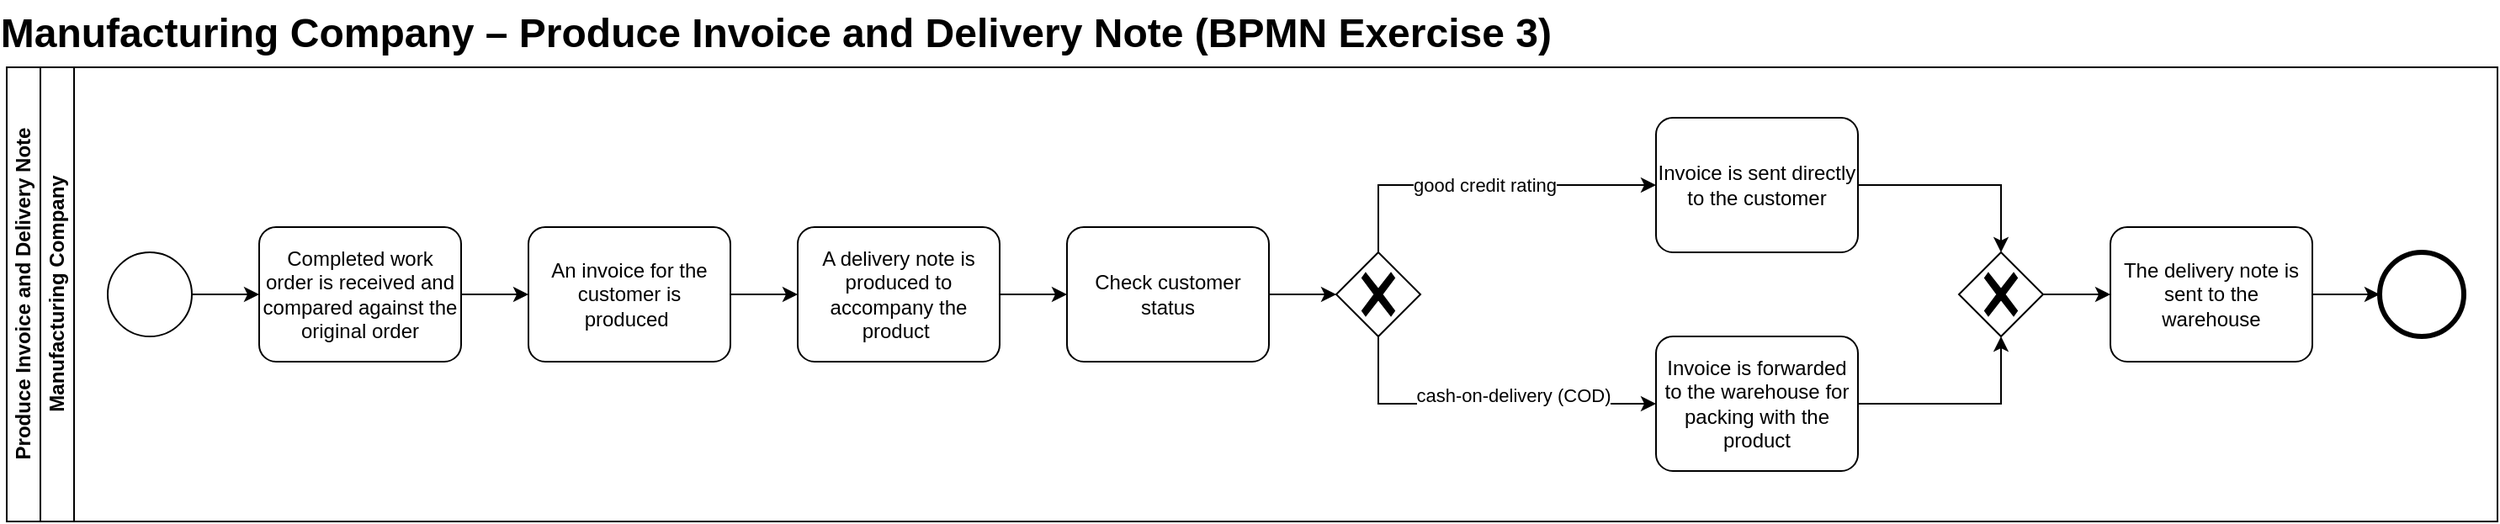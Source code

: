 <mxfile version="20.5.1" type="github">
  <diagram id="i505uTj9jNunIqEYuS5m" name="第 1 页">
    <mxGraphModel dx="603" dy="790" grid="1" gridSize="10" guides="1" tooltips="1" connect="1" arrows="1" fold="1" page="1" pageScale="1" pageWidth="827" pageHeight="1169" math="0" shadow="0">
      <root>
        <mxCell id="0" />
        <mxCell id="1" parent="0" />
        <mxCell id="6hNbcYGKXFEUJrrH9xau-1" value="Manufacturing Company – Produce Invoice and Delivery Note (BPMN Exercise 3)&amp;nbsp;" style="text;strokeColor=none;fillColor=none;html=1;fontSize=24;fontStyle=1;verticalAlign=middle;align=center;" vertex="1" parent="1">
          <mxGeometry x="430" y="10" width="100" height="40" as="geometry" />
        </mxCell>
        <mxCell id="6hNbcYGKXFEUJrrH9xau-2" value="Produce Invoice and Delivery Note" style="swimlane;html=1;childLayout=stackLayout;resizeParent=1;resizeParentMax=0;horizontal=0;startSize=20;horizontalStack=0;" vertex="1" parent="1">
          <mxGeometry x="20" y="50" width="1480" height="270" as="geometry" />
        </mxCell>
        <mxCell id="6hNbcYGKXFEUJrrH9xau-3" value="Manufacturing Company" style="swimlane;html=1;startSize=20;horizontal=0;" vertex="1" parent="6hNbcYGKXFEUJrrH9xau-2">
          <mxGeometry x="20" width="1460" height="270" as="geometry" />
        </mxCell>
        <mxCell id="6hNbcYGKXFEUJrrH9xau-10" value="" style="edgeStyle=orthogonalEdgeStyle;rounded=0;orthogonalLoop=1;jettySize=auto;html=1;" edge="1" parent="6hNbcYGKXFEUJrrH9xau-3" source="6hNbcYGKXFEUJrrH9xau-6" target="6hNbcYGKXFEUJrrH9xau-9">
          <mxGeometry relative="1" as="geometry" />
        </mxCell>
        <mxCell id="6hNbcYGKXFEUJrrH9xau-6" value="Completed work order is received and compared against the original order" style="points=[[0.25,0,0],[0.5,0,0],[0.75,0,0],[1,0.25,0],[1,0.5,0],[1,0.75,0],[0.75,1,0],[0.5,1,0],[0.25,1,0],[0,0.75,0],[0,0.5,0],[0,0.25,0]];shape=mxgraph.bpmn.task;whiteSpace=wrap;rectStyle=rounded;size=10;taskMarker=abstract;" vertex="1" parent="6hNbcYGKXFEUJrrH9xau-3">
          <mxGeometry x="130" y="95" width="120" height="80" as="geometry" />
        </mxCell>
        <mxCell id="6hNbcYGKXFEUJrrH9xau-8" style="edgeStyle=orthogonalEdgeStyle;rounded=0;orthogonalLoop=1;jettySize=auto;html=1;" edge="1" parent="6hNbcYGKXFEUJrrH9xau-3" source="6hNbcYGKXFEUJrrH9xau-7" target="6hNbcYGKXFEUJrrH9xau-6">
          <mxGeometry relative="1" as="geometry" />
        </mxCell>
        <mxCell id="6hNbcYGKXFEUJrrH9xau-7" value="" style="points=[[0.145,0.145,0],[0.5,0,0],[0.855,0.145,0],[1,0.5,0],[0.855,0.855,0],[0.5,1,0],[0.145,0.855,0],[0,0.5,0]];shape=mxgraph.bpmn.event;html=1;verticalLabelPosition=bottom;labelBackgroundColor=#ffffff;verticalAlign=top;align=center;perimeter=ellipsePerimeter;outlineConnect=0;aspect=fixed;outline=standard;symbol=general;" vertex="1" parent="6hNbcYGKXFEUJrrH9xau-3">
          <mxGeometry x="40" y="110" width="50" height="50" as="geometry" />
        </mxCell>
        <mxCell id="6hNbcYGKXFEUJrrH9xau-9" value="An invoice for the customer is produced " style="points=[[0.25,0,0],[0.5,0,0],[0.75,0,0],[1,0.25,0],[1,0.5,0],[1,0.75,0],[0.75,1,0],[0.5,1,0],[0.25,1,0],[0,0.75,0],[0,0.5,0],[0,0.25,0]];shape=mxgraph.bpmn.task;whiteSpace=wrap;rectStyle=rounded;size=10;taskMarker=abstract;" vertex="1" parent="6hNbcYGKXFEUJrrH9xau-3">
          <mxGeometry x="290" y="95" width="120" height="80" as="geometry" />
        </mxCell>
        <mxCell id="6hNbcYGKXFEUJrrH9xau-14" value="" style="points=[[0.25,0.25,0],[0.5,0,0],[0.75,0.25,0],[1,0.5,0],[0.75,0.75,0],[0.5,1,0],[0.25,0.75,0],[0,0.5,0]];shape=mxgraph.bpmn.gateway2;html=1;verticalLabelPosition=bottom;labelBackgroundColor=#ffffff;verticalAlign=top;align=center;perimeter=rhombusPerimeter;outlineConnect=0;outline=none;symbol=none;gwType=exclusive;" vertex="1" parent="6hNbcYGKXFEUJrrH9xau-3">
          <mxGeometry x="770" y="110" width="50" height="50" as="geometry" />
        </mxCell>
        <mxCell id="6hNbcYGKXFEUJrrH9xau-21" value="Invoice is sent directly to the customer" style="points=[[0.25,0,0],[0.5,0,0],[0.75,0,0],[1,0.25,0],[1,0.5,0],[1,0.75,0],[0.75,1,0],[0.5,1,0],[0.25,1,0],[0,0.75,0],[0,0.5,0],[0,0.25,0]];shape=mxgraph.bpmn.task;whiteSpace=wrap;rectStyle=rounded;size=10;taskMarker=abstract;" vertex="1" parent="6hNbcYGKXFEUJrrH9xau-3">
          <mxGeometry x="960" y="30" width="120" height="80" as="geometry" />
        </mxCell>
        <mxCell id="6hNbcYGKXFEUJrrH9xau-22" value="good credit rating" style="edgeStyle=orthogonalEdgeStyle;rounded=0;orthogonalLoop=1;jettySize=auto;html=1;" edge="1" parent="6hNbcYGKXFEUJrrH9xau-3" source="6hNbcYGKXFEUJrrH9xau-14" target="6hNbcYGKXFEUJrrH9xau-21">
          <mxGeometry relative="1" as="geometry">
            <Array as="points">
              <mxPoint x="795" y="70" />
            </Array>
          </mxGeometry>
        </mxCell>
        <mxCell id="6hNbcYGKXFEUJrrH9xau-34" style="edgeStyle=orthogonalEdgeStyle;rounded=0;orthogonalLoop=1;jettySize=auto;html=1;" edge="1" parent="6hNbcYGKXFEUJrrH9xau-3" source="6hNbcYGKXFEUJrrH9xau-28" target="6hNbcYGKXFEUJrrH9xau-33">
          <mxGeometry relative="1" as="geometry" />
        </mxCell>
        <mxCell id="6hNbcYGKXFEUJrrH9xau-28" value="" style="points=[[0.25,0.25,0],[0.5,0,0],[0.75,0.25,0],[1,0.5,0],[0.75,0.75,0],[0.5,1,0],[0.25,0.75,0],[0,0.5,0]];shape=mxgraph.bpmn.gateway2;html=1;verticalLabelPosition=bottom;labelBackgroundColor=#ffffff;verticalAlign=top;align=center;perimeter=rhombusPerimeter;outlineConnect=0;outline=none;symbol=none;gwType=exclusive;" vertex="1" parent="6hNbcYGKXFEUJrrH9xau-3">
          <mxGeometry x="1140" y="110" width="50" height="50" as="geometry" />
        </mxCell>
        <mxCell id="6hNbcYGKXFEUJrrH9xau-31" style="edgeStyle=orthogonalEdgeStyle;rounded=0;orthogonalLoop=1;jettySize=auto;html=1;" edge="1" parent="6hNbcYGKXFEUJrrH9xau-3" source="6hNbcYGKXFEUJrrH9xau-21" target="6hNbcYGKXFEUJrrH9xau-28">
          <mxGeometry relative="1" as="geometry">
            <Array as="points">
              <mxPoint x="1165" y="70" />
            </Array>
          </mxGeometry>
        </mxCell>
        <mxCell id="6hNbcYGKXFEUJrrH9xau-33" value="The delivery note is sent to the warehouse" style="points=[[0.25,0,0],[0.5,0,0],[0.75,0,0],[1,0.25,0],[1,0.5,0],[1,0.75,0],[0.75,1,0],[0.5,1,0],[0.25,1,0],[0,0.75,0],[0,0.5,0],[0,0.25,0]];shape=mxgraph.bpmn.task;whiteSpace=wrap;rectStyle=rounded;size=10;taskMarker=abstract;" vertex="1" parent="6hNbcYGKXFEUJrrH9xau-3">
          <mxGeometry x="1230" y="95" width="120" height="80" as="geometry" />
        </mxCell>
        <mxCell id="6hNbcYGKXFEUJrrH9xau-17" style="edgeStyle=orthogonalEdgeStyle;rounded=0;orthogonalLoop=1;jettySize=auto;html=1;" edge="1" parent="1" source="6hNbcYGKXFEUJrrH9xau-11" target="6hNbcYGKXFEUJrrH9xau-16">
          <mxGeometry relative="1" as="geometry" />
        </mxCell>
        <mxCell id="6hNbcYGKXFEUJrrH9xau-11" value="A delivery note is produced to accompany the product " style="points=[[0.25,0,0],[0.5,0,0],[0.75,0,0],[1,0.25,0],[1,0.5,0],[1,0.75,0],[0.75,1,0],[0.5,1,0],[0.25,1,0],[0,0.75,0],[0,0.5,0],[0,0.25,0]];shape=mxgraph.bpmn.task;whiteSpace=wrap;rectStyle=rounded;size=10;taskMarker=abstract;" vertex="1" parent="1">
          <mxGeometry x="490" y="145" width="120" height="80" as="geometry" />
        </mxCell>
        <mxCell id="6hNbcYGKXFEUJrrH9xau-12" value="" style="edgeStyle=orthogonalEdgeStyle;rounded=0;orthogonalLoop=1;jettySize=auto;html=1;" edge="1" parent="1" source="6hNbcYGKXFEUJrrH9xau-9" target="6hNbcYGKXFEUJrrH9xau-11">
          <mxGeometry relative="1" as="geometry" />
        </mxCell>
        <mxCell id="6hNbcYGKXFEUJrrH9xau-26" style="edgeStyle=orthogonalEdgeStyle;rounded=0;orthogonalLoop=1;jettySize=auto;html=1;entryX=0;entryY=0.5;entryDx=0;entryDy=0;entryPerimeter=0;" edge="1" parent="1" source="6hNbcYGKXFEUJrrH9xau-14" target="6hNbcYGKXFEUJrrH9xau-23">
          <mxGeometry relative="1" as="geometry">
            <Array as="points">
              <mxPoint x="835" y="250" />
            </Array>
          </mxGeometry>
        </mxCell>
        <mxCell id="6hNbcYGKXFEUJrrH9xau-27" value="cash-on-delivery (COD)" style="edgeLabel;html=1;align=center;verticalAlign=middle;resizable=0;points=[];" vertex="1" connectable="0" parent="6hNbcYGKXFEUJrrH9xau-26">
          <mxGeometry x="0.177" y="5" relative="1" as="geometry">
            <mxPoint x="-1" as="offset" />
          </mxGeometry>
        </mxCell>
        <mxCell id="6hNbcYGKXFEUJrrH9xau-18" style="edgeStyle=orthogonalEdgeStyle;rounded=0;orthogonalLoop=1;jettySize=auto;html=1;" edge="1" parent="1" source="6hNbcYGKXFEUJrrH9xau-16" target="6hNbcYGKXFEUJrrH9xau-14">
          <mxGeometry relative="1" as="geometry" />
        </mxCell>
        <mxCell id="6hNbcYGKXFEUJrrH9xau-16" value="Check customer status" style="points=[[0.25,0,0],[0.5,0,0],[0.75,0,0],[1,0.25,0],[1,0.5,0],[1,0.75,0],[0.75,1,0],[0.5,1,0],[0.25,1,0],[0,0.75,0],[0,0.5,0],[0,0.25,0]];shape=mxgraph.bpmn.task;whiteSpace=wrap;rectStyle=rounded;size=10;taskMarker=abstract;" vertex="1" parent="1">
          <mxGeometry x="650" y="145" width="120" height="80" as="geometry" />
        </mxCell>
        <mxCell id="6hNbcYGKXFEUJrrH9xau-32" style="edgeStyle=orthogonalEdgeStyle;rounded=0;orthogonalLoop=1;jettySize=auto;html=1;entryX=0.5;entryY=1;entryDx=0;entryDy=0;entryPerimeter=0;" edge="1" parent="1" source="6hNbcYGKXFEUJrrH9xau-23" target="6hNbcYGKXFEUJrrH9xau-28">
          <mxGeometry relative="1" as="geometry">
            <Array as="points">
              <mxPoint x="1205" y="250" />
            </Array>
          </mxGeometry>
        </mxCell>
        <mxCell id="6hNbcYGKXFEUJrrH9xau-23" value="Invoice is forwarded to the warehouse for &#xa;packing with the product" style="points=[[0.25,0,0],[0.5,0,0],[0.75,0,0],[1,0.25,0],[1,0.5,0],[1,0.75,0],[0.75,1,0],[0.5,1,0],[0.25,1,0],[0,0.75,0],[0,0.5,0],[0,0.25,0]];shape=mxgraph.bpmn.task;whiteSpace=wrap;rectStyle=rounded;size=10;taskMarker=abstract;" vertex="1" parent="1">
          <mxGeometry x="1000" y="210" width="120" height="80" as="geometry" />
        </mxCell>
        <mxCell id="6hNbcYGKXFEUJrrH9xau-35" value="" style="points=[[0.145,0.145,0],[0.5,0,0],[0.855,0.145,0],[1,0.5,0],[0.855,0.855,0],[0.5,1,0],[0.145,0.855,0],[0,0.5,0]];shape=mxgraph.bpmn.event;html=1;verticalLabelPosition=bottom;labelBackgroundColor=#ffffff;verticalAlign=top;align=center;perimeter=ellipsePerimeter;outlineConnect=0;aspect=fixed;outline=end;symbol=terminate2;" vertex="1" parent="1">
          <mxGeometry x="1430" y="160" width="50" height="50" as="geometry" />
        </mxCell>
        <mxCell id="6hNbcYGKXFEUJrrH9xau-36" style="edgeStyle=orthogonalEdgeStyle;rounded=0;orthogonalLoop=1;jettySize=auto;html=1;" edge="1" parent="1" source="6hNbcYGKXFEUJrrH9xau-33" target="6hNbcYGKXFEUJrrH9xau-35">
          <mxGeometry relative="1" as="geometry" />
        </mxCell>
      </root>
    </mxGraphModel>
  </diagram>
</mxfile>
